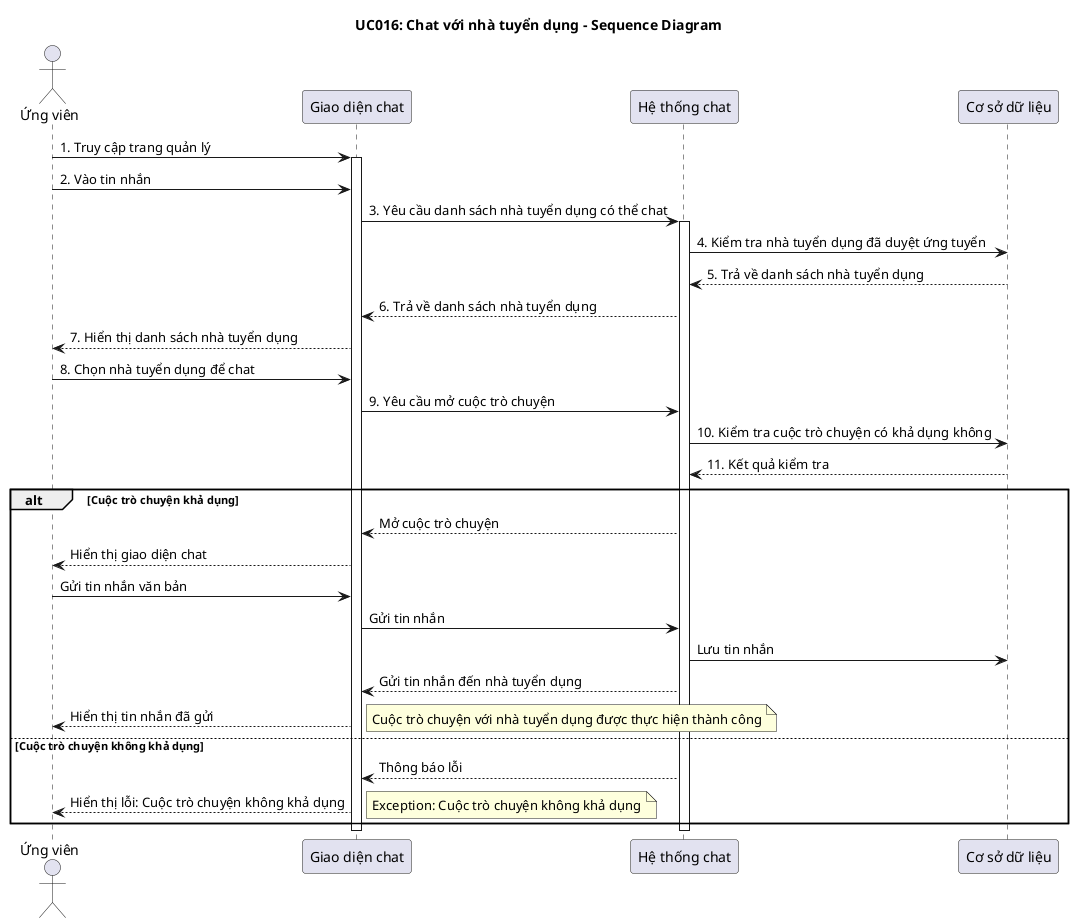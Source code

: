 @startuml UC016_ChatWithEmployer_Sequence_Diagram
 title UC016: Chat với nhà tuyển dụng - Sequence Diagram

actor "Ứng viên" as User
participant "Giao diện chat" as UI
participant "Hệ thống chat" as Chat
participant "Cơ sở dữ liệu" as DB

User -> UI: 1. Truy cập trang quản lý
activate UI
User -> UI: 2. Vào tin nhắn
UI -> Chat: 3. Yêu cầu danh sách nhà tuyển dụng có thể chat
activate Chat
Chat -> DB: 4. Kiểm tra nhà tuyển dụng đã duyệt ứng tuyển
DB --> Chat: 5. Trả về danh sách nhà tuyển dụng
Chat --> UI: 6. Trả về danh sách nhà tuyển dụng
UI --> User: 7. Hiển thị danh sách nhà tuyển dụng

User -> UI: 8. Chọn nhà tuyển dụng để chat
UI -> Chat: 9. Yêu cầu mở cuộc trò chuyện
Chat -> DB: 10. Kiểm tra cuộc trò chuyện có khả dụng không
DB --> Chat: 11. Kết quả kiểm tra

alt Cuộc trò chuyện khả dụng
    Chat --> UI:  Mở cuộc trò chuyện
    UI --> User:  Hiển thị giao diện chat
    User -> UI:  Gửi tin nhắn văn bản
    UI -> Chat:  Gửi tin nhắn
    Chat -> DB:  Lưu tin nhắn
    Chat --> UI:  Gửi tin nhắn đến nhà tuyển dụng
    UI --> User:  Hiển thị tin nhắn đã gửi
    note right: Cuộc trò chuyện với nhà tuyển dụng được thực hiện thành công
else Cuộc trò chuyện không khả dụng
    Chat --> UI:  Thông báo lỗi
    UI --> User:  Hiển thị lỗi: Cuộc trò chuyện không khả dụng
    note right: Exception: Cuộc trò chuyện không khả dụng
end

deactivate DB
deactivate Chat
deactivate UI

@enduml 